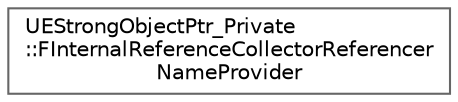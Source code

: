 digraph "Graphical Class Hierarchy"
{
 // INTERACTIVE_SVG=YES
 // LATEX_PDF_SIZE
  bgcolor="transparent";
  edge [fontname=Helvetica,fontsize=10,labelfontname=Helvetica,labelfontsize=10];
  node [fontname=Helvetica,fontsize=10,shape=box,height=0.2,width=0.4];
  rankdir="LR";
  Node0 [id="Node000000",label="UEStrongObjectPtr_Private\l::FInternalReferenceCollectorReferencer\lNameProvider",height=0.2,width=0.4,color="grey40", fillcolor="white", style="filled",URL="$d4/dd6/structUEStrongObjectPtr__Private_1_1FInternalReferenceCollectorReferencerNameProvider.html",tooltip=" "];
}
